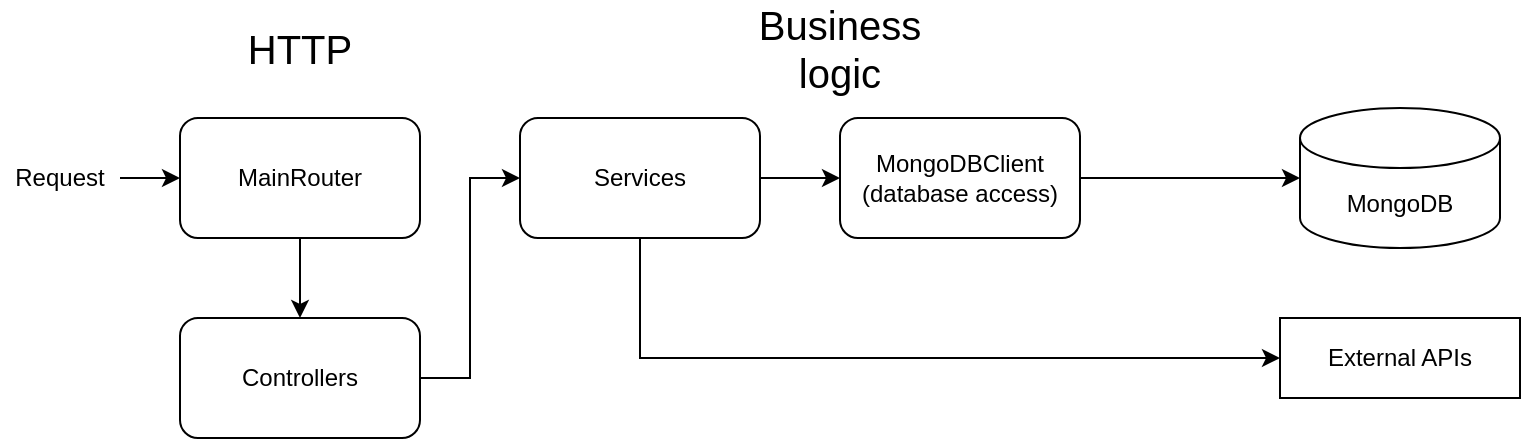 <mxfile version="24.7.17">
  <diagram id="pfERNdj8Jhbb--AqRQc9" name="Overview">
    <mxGraphModel dx="1224" dy="809" grid="1" gridSize="10" guides="1" tooltips="1" connect="1" arrows="1" fold="1" page="1" pageScale="1" pageWidth="850" pageHeight="1100" math="0" shadow="0">
      <root>
        <mxCell id="0" />
        <mxCell id="1" parent="0" />
        <mxCell id="PFLkKTAhucBdikDD3LUr-3" style="edgeStyle=orthogonalEdgeStyle;rounded=0;orthogonalLoop=1;jettySize=auto;html=1;" edge="1" parent="1" source="2" target="PFLkKTAhucBdikDD3LUr-2">
          <mxGeometry relative="1" as="geometry" />
        </mxCell>
        <mxCell id="2" value="MainRouter" style="rounded=1;whiteSpace=wrap;html=1;" parent="1" vertex="1">
          <mxGeometry x="160" y="170" width="120" height="60" as="geometry" />
        </mxCell>
        <mxCell id="PFLkKTAhucBdikDD3LUr-9" style="edgeStyle=orthogonalEdgeStyle;rounded=0;orthogonalLoop=1;jettySize=auto;html=1;entryX=0;entryY=0.5;entryDx=0;entryDy=0;" edge="1" parent="1" source="PFLkKTAhucBdikDD3LUr-2" target="PFLkKTAhucBdikDD3LUr-7">
          <mxGeometry relative="1" as="geometry" />
        </mxCell>
        <mxCell id="PFLkKTAhucBdikDD3LUr-2" value="Controllers" style="rounded=1;whiteSpace=wrap;html=1;" vertex="1" parent="1">
          <mxGeometry x="160" y="270" width="120" height="60" as="geometry" />
        </mxCell>
        <mxCell id="PFLkKTAhucBdikDD3LUr-4" value="&lt;font style=&quot;font-size: 20px;&quot;&gt;HTTP&lt;/font&gt;" style="text;html=1;align=center;verticalAlign=middle;whiteSpace=wrap;rounded=0;" vertex="1" parent="1">
          <mxGeometry x="190" y="120" width="60" height="30" as="geometry" />
        </mxCell>
        <mxCell id="PFLkKTAhucBdikDD3LUr-6" style="edgeStyle=orthogonalEdgeStyle;rounded=0;orthogonalLoop=1;jettySize=auto;html=1;" edge="1" parent="1" source="PFLkKTAhucBdikDD3LUr-5" target="2">
          <mxGeometry relative="1" as="geometry" />
        </mxCell>
        <mxCell id="PFLkKTAhucBdikDD3LUr-5" value="Request" style="text;html=1;align=center;verticalAlign=middle;whiteSpace=wrap;rounded=0;" vertex="1" parent="1">
          <mxGeometry x="70" y="185" width="60" height="30" as="geometry" />
        </mxCell>
        <mxCell id="PFLkKTAhucBdikDD3LUr-10" style="edgeStyle=orthogonalEdgeStyle;rounded=0;orthogonalLoop=1;jettySize=auto;html=1;" edge="1" parent="1" source="PFLkKTAhucBdikDD3LUr-7" target="PFLkKTAhucBdikDD3LUr-8">
          <mxGeometry relative="1" as="geometry" />
        </mxCell>
        <mxCell id="PFLkKTAhucBdikDD3LUr-15" style="edgeStyle=orthogonalEdgeStyle;rounded=0;orthogonalLoop=1;jettySize=auto;html=1;entryX=0;entryY=0.5;entryDx=0;entryDy=0;" edge="1" parent="1" source="PFLkKTAhucBdikDD3LUr-7" target="PFLkKTAhucBdikDD3LUr-12">
          <mxGeometry relative="1" as="geometry">
            <Array as="points">
              <mxPoint x="390" y="290" />
            </Array>
          </mxGeometry>
        </mxCell>
        <mxCell id="PFLkKTAhucBdikDD3LUr-7" value="Services" style="rounded=1;whiteSpace=wrap;html=1;" vertex="1" parent="1">
          <mxGeometry x="330" y="170" width="120" height="60" as="geometry" />
        </mxCell>
        <mxCell id="PFLkKTAhucBdikDD3LUr-13" style="edgeStyle=orthogonalEdgeStyle;rounded=0;orthogonalLoop=1;jettySize=auto;html=1;" edge="1" parent="1" source="PFLkKTAhucBdikDD3LUr-8" target="PFLkKTAhucBdikDD3LUr-11">
          <mxGeometry relative="1" as="geometry" />
        </mxCell>
        <mxCell id="PFLkKTAhucBdikDD3LUr-8" value="MongoDBClient&lt;br&gt;(database access)" style="rounded=1;whiteSpace=wrap;html=1;" vertex="1" parent="1">
          <mxGeometry x="490" y="170" width="120" height="60" as="geometry" />
        </mxCell>
        <mxCell id="PFLkKTAhucBdikDD3LUr-11" value="MongoDB" style="shape=cylinder3;whiteSpace=wrap;html=1;boundedLbl=1;backgroundOutline=1;size=15;" vertex="1" parent="1">
          <mxGeometry x="720" y="165" width="100" height="70" as="geometry" />
        </mxCell>
        <mxCell id="PFLkKTAhucBdikDD3LUr-12" value="External APIs" style="rounded=0;whiteSpace=wrap;html=1;" vertex="1" parent="1">
          <mxGeometry x="710" y="270" width="120" height="40" as="geometry" />
        </mxCell>
        <mxCell id="PFLkKTAhucBdikDD3LUr-17" value="&lt;font style=&quot;font-size: 20px;&quot;&gt;Business logic&lt;/font&gt;" style="text;html=1;align=center;verticalAlign=middle;whiteSpace=wrap;rounded=0;" vertex="1" parent="1">
          <mxGeometry x="460" y="120" width="60" height="30" as="geometry" />
        </mxCell>
      </root>
    </mxGraphModel>
  </diagram>
</mxfile>
